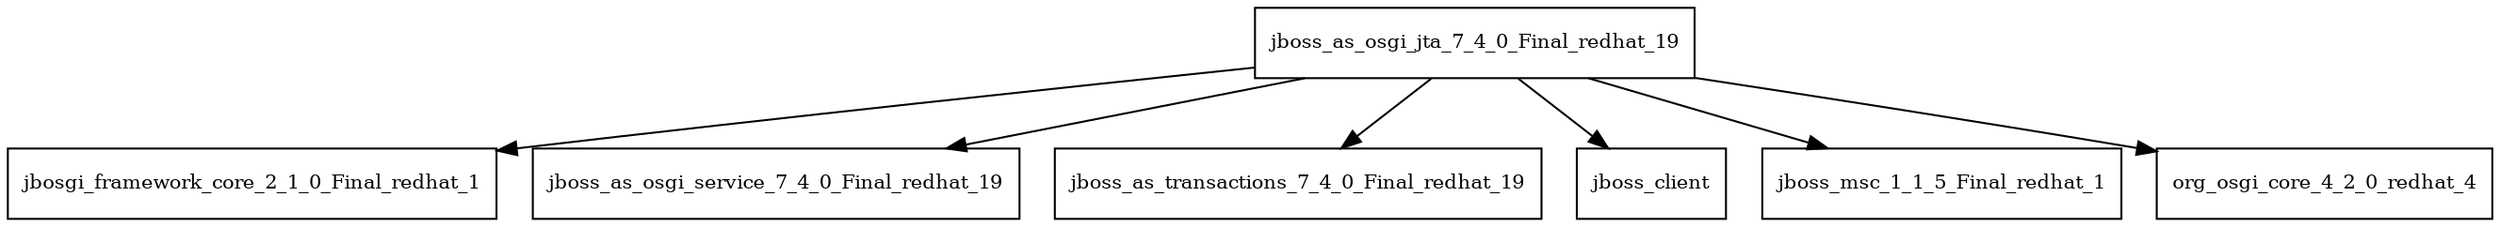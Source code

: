 digraph jboss_as_osgi_jta_7_4_0_Final_redhat_19_dependencies {
  node [shape = box, fontsize=10.0];
  jboss_as_osgi_jta_7_4_0_Final_redhat_19 -> jbosgi_framework_core_2_1_0_Final_redhat_1;
  jboss_as_osgi_jta_7_4_0_Final_redhat_19 -> jboss_as_osgi_service_7_4_0_Final_redhat_19;
  jboss_as_osgi_jta_7_4_0_Final_redhat_19 -> jboss_as_transactions_7_4_0_Final_redhat_19;
  jboss_as_osgi_jta_7_4_0_Final_redhat_19 -> jboss_client;
  jboss_as_osgi_jta_7_4_0_Final_redhat_19 -> jboss_msc_1_1_5_Final_redhat_1;
  jboss_as_osgi_jta_7_4_0_Final_redhat_19 -> org_osgi_core_4_2_0_redhat_4;
}
